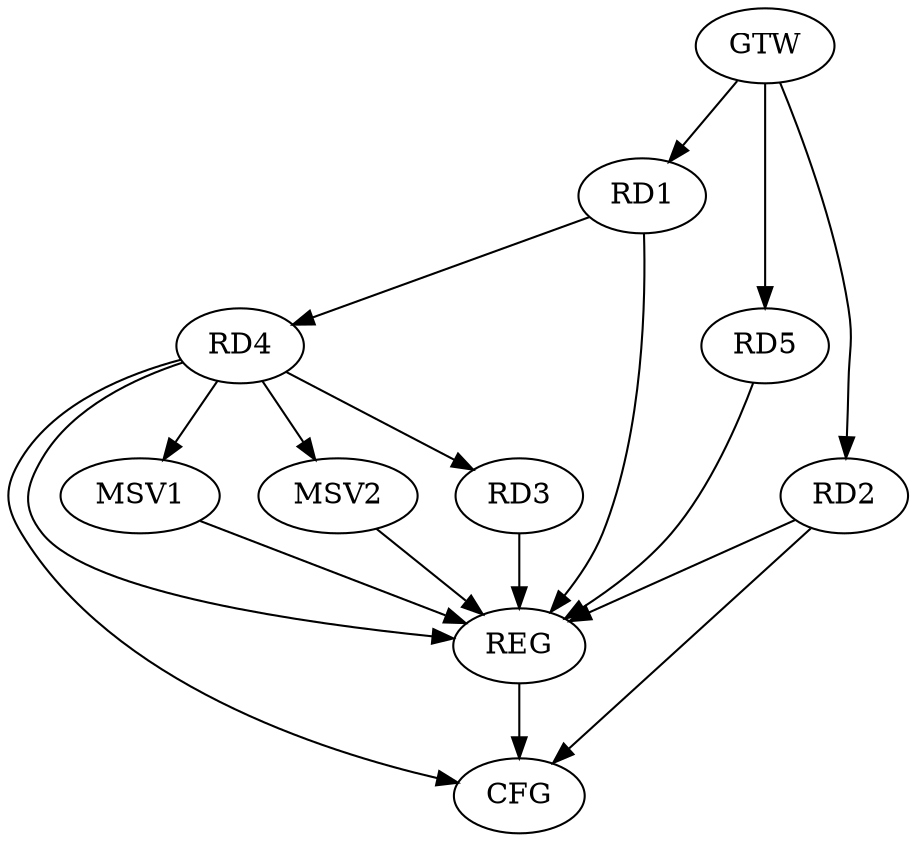 strict digraph G {
  RD1 [ label="RD1" ];
  RD2 [ label="RD2" ];
  RD3 [ label="RD3" ];
  RD4 [ label="RD4" ];
  RD5 [ label="RD5" ];
  GTW [ label="GTW" ];
  REG [ label="REG" ];
  CFG [ label="CFG" ];
  MSV1 [ label="MSV1" ];
  MSV2 [ label="MSV2" ];
  RD1 -> RD4;
  RD4 -> RD3;
  GTW -> RD1;
  GTW -> RD2;
  GTW -> RD5;
  RD1 -> REG;
  RD2 -> REG;
  RD3 -> REG;
  RD4 -> REG;
  RD5 -> REG;
  RD2 -> CFG;
  RD4 -> CFG;
  REG -> CFG;
  RD4 -> MSV1;
  MSV1 -> REG;
  RD4 -> MSV2;
  MSV2 -> REG;
}
